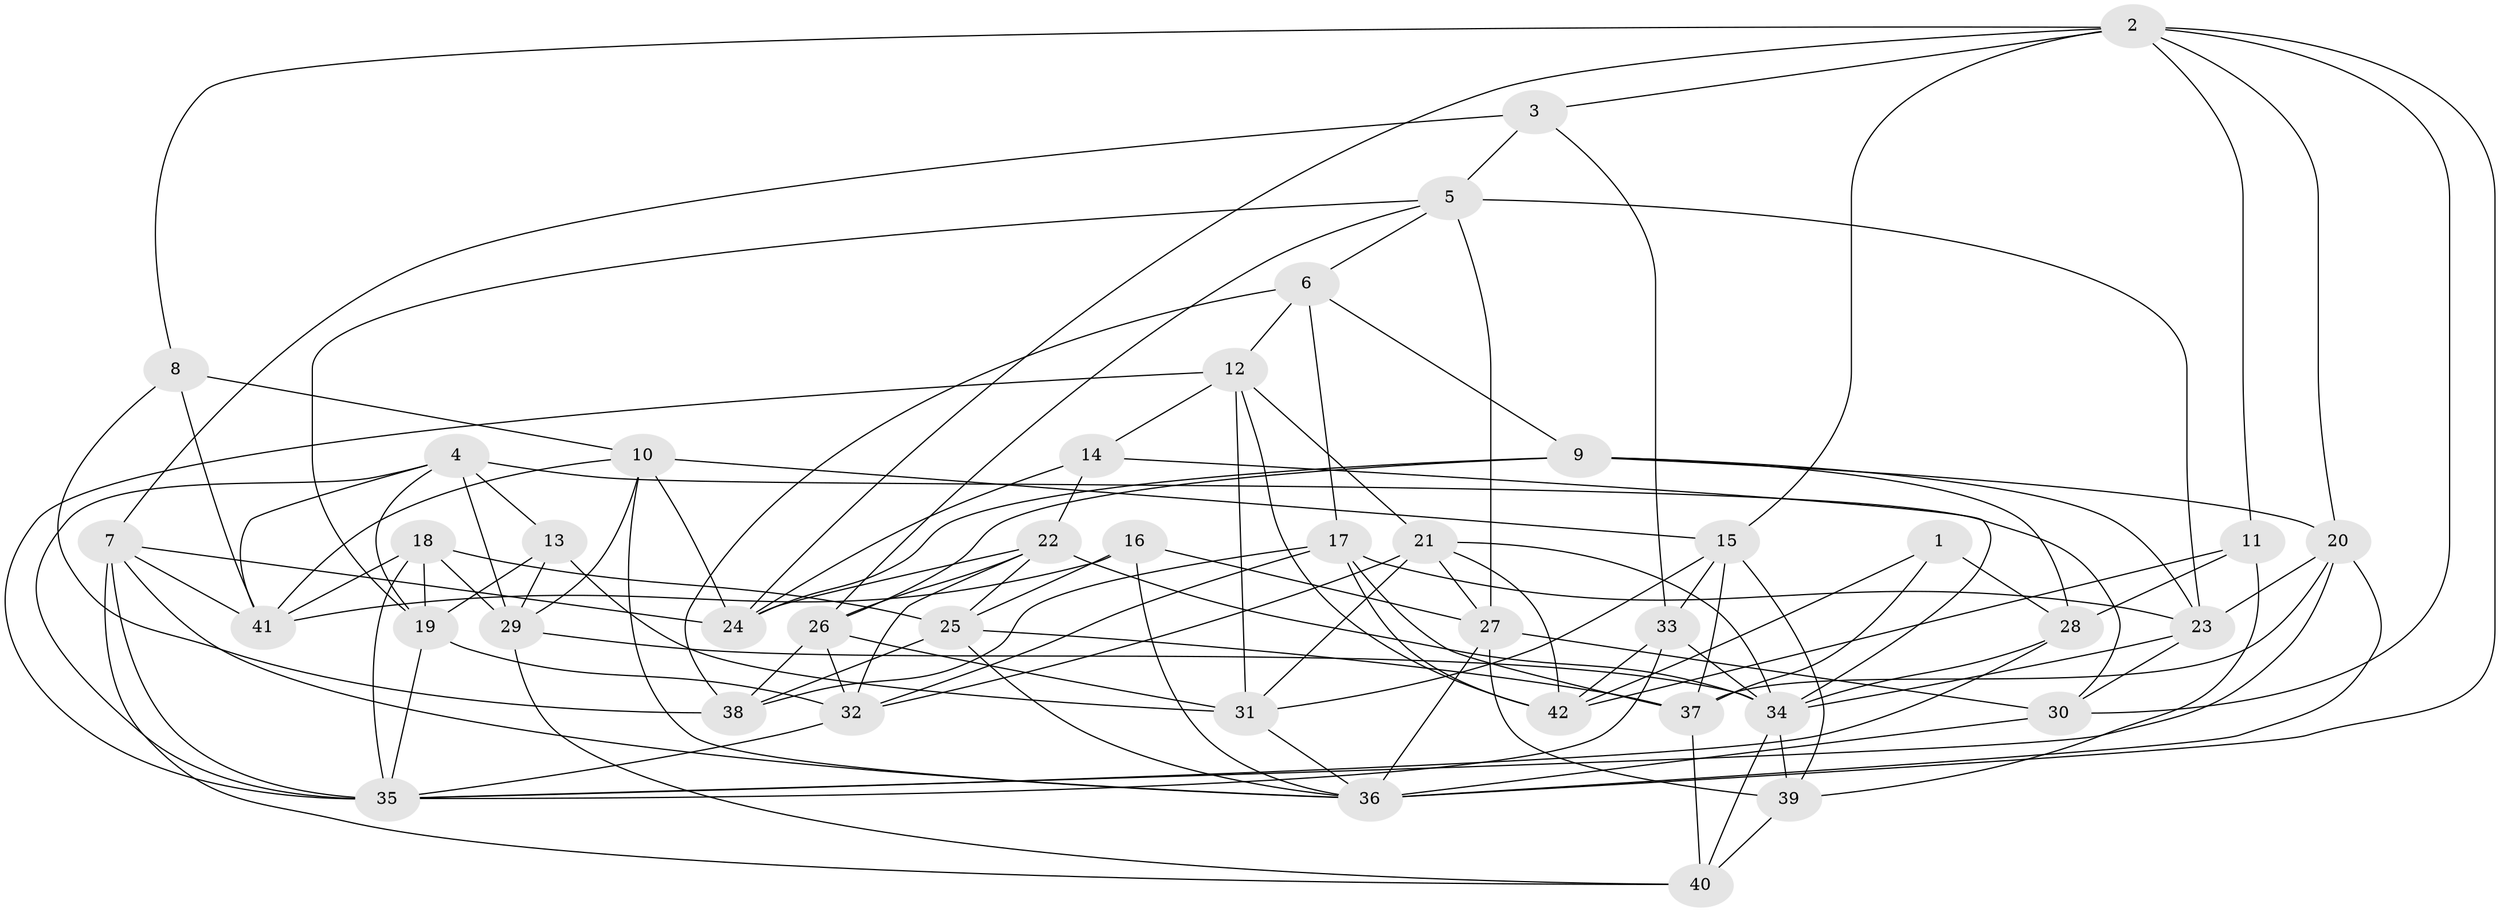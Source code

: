 // original degree distribution, {4: 1.0}
// Generated by graph-tools (version 1.1) at 2025/26/03/09/25 03:26:51]
// undirected, 42 vertices, 120 edges
graph export_dot {
graph [start="1"]
  node [color=gray90,style=filled];
  1;
  2;
  3;
  4;
  5;
  6;
  7;
  8;
  9;
  10;
  11;
  12;
  13;
  14;
  15;
  16;
  17;
  18;
  19;
  20;
  21;
  22;
  23;
  24;
  25;
  26;
  27;
  28;
  29;
  30;
  31;
  32;
  33;
  34;
  35;
  36;
  37;
  38;
  39;
  40;
  41;
  42;
  1 -- 28 [weight=2.0];
  1 -- 37 [weight=1.0];
  1 -- 42 [weight=1.0];
  2 -- 3 [weight=1.0];
  2 -- 8 [weight=1.0];
  2 -- 11 [weight=1.0];
  2 -- 15 [weight=1.0];
  2 -- 20 [weight=1.0];
  2 -- 24 [weight=1.0];
  2 -- 30 [weight=1.0];
  2 -- 36 [weight=1.0];
  3 -- 5 [weight=1.0];
  3 -- 7 [weight=1.0];
  3 -- 33 [weight=1.0];
  4 -- 13 [weight=1.0];
  4 -- 19 [weight=1.0];
  4 -- 29 [weight=1.0];
  4 -- 30 [weight=1.0];
  4 -- 35 [weight=1.0];
  4 -- 41 [weight=1.0];
  5 -- 6 [weight=1.0];
  5 -- 19 [weight=1.0];
  5 -- 23 [weight=1.0];
  5 -- 26 [weight=1.0];
  5 -- 27 [weight=1.0];
  6 -- 9 [weight=1.0];
  6 -- 12 [weight=1.0];
  6 -- 17 [weight=1.0];
  6 -- 38 [weight=2.0];
  7 -- 24 [weight=1.0];
  7 -- 35 [weight=1.0];
  7 -- 36 [weight=1.0];
  7 -- 40 [weight=1.0];
  7 -- 41 [weight=1.0];
  8 -- 10 [weight=1.0];
  8 -- 38 [weight=1.0];
  8 -- 41 [weight=1.0];
  9 -- 20 [weight=1.0];
  9 -- 23 [weight=1.0];
  9 -- 24 [weight=1.0];
  9 -- 26 [weight=1.0];
  9 -- 28 [weight=1.0];
  10 -- 15 [weight=1.0];
  10 -- 24 [weight=1.0];
  10 -- 29 [weight=1.0];
  10 -- 36 [weight=1.0];
  10 -- 41 [weight=1.0];
  11 -- 28 [weight=1.0];
  11 -- 39 [weight=1.0];
  11 -- 42 [weight=1.0];
  12 -- 14 [weight=1.0];
  12 -- 21 [weight=1.0];
  12 -- 31 [weight=1.0];
  12 -- 35 [weight=1.0];
  12 -- 42 [weight=1.0];
  13 -- 19 [weight=1.0];
  13 -- 29 [weight=1.0];
  13 -- 31 [weight=1.0];
  14 -- 22 [weight=1.0];
  14 -- 24 [weight=1.0];
  14 -- 34 [weight=1.0];
  15 -- 31 [weight=1.0];
  15 -- 33 [weight=1.0];
  15 -- 37 [weight=1.0];
  15 -- 39 [weight=1.0];
  16 -- 25 [weight=1.0];
  16 -- 27 [weight=1.0];
  16 -- 36 [weight=1.0];
  16 -- 41 [weight=1.0];
  17 -- 23 [weight=1.0];
  17 -- 32 [weight=1.0];
  17 -- 37 [weight=1.0];
  17 -- 38 [weight=1.0];
  17 -- 42 [weight=1.0];
  18 -- 19 [weight=1.0];
  18 -- 25 [weight=1.0];
  18 -- 29 [weight=1.0];
  18 -- 35 [weight=2.0];
  18 -- 41 [weight=1.0];
  19 -- 32 [weight=1.0];
  19 -- 35 [weight=1.0];
  20 -- 23 [weight=1.0];
  20 -- 35 [weight=1.0];
  20 -- 36 [weight=1.0];
  20 -- 37 [weight=1.0];
  21 -- 27 [weight=1.0];
  21 -- 31 [weight=1.0];
  21 -- 32 [weight=1.0];
  21 -- 34 [weight=1.0];
  21 -- 42 [weight=1.0];
  22 -- 24 [weight=1.0];
  22 -- 25 [weight=1.0];
  22 -- 26 [weight=1.0];
  22 -- 32 [weight=1.0];
  22 -- 34 [weight=1.0];
  23 -- 30 [weight=1.0];
  23 -- 34 [weight=1.0];
  25 -- 36 [weight=1.0];
  25 -- 37 [weight=1.0];
  25 -- 38 [weight=1.0];
  26 -- 31 [weight=1.0];
  26 -- 32 [weight=1.0];
  26 -- 38 [weight=1.0];
  27 -- 30 [weight=1.0];
  27 -- 36 [weight=1.0];
  27 -- 39 [weight=1.0];
  28 -- 34 [weight=1.0];
  28 -- 35 [weight=1.0];
  29 -- 34 [weight=1.0];
  29 -- 40 [weight=1.0];
  30 -- 36 [weight=2.0];
  31 -- 36 [weight=1.0];
  32 -- 35 [weight=1.0];
  33 -- 34 [weight=2.0];
  33 -- 35 [weight=1.0];
  33 -- 42 [weight=1.0];
  34 -- 39 [weight=1.0];
  34 -- 40 [weight=1.0];
  37 -- 40 [weight=1.0];
  39 -- 40 [weight=2.0];
}
